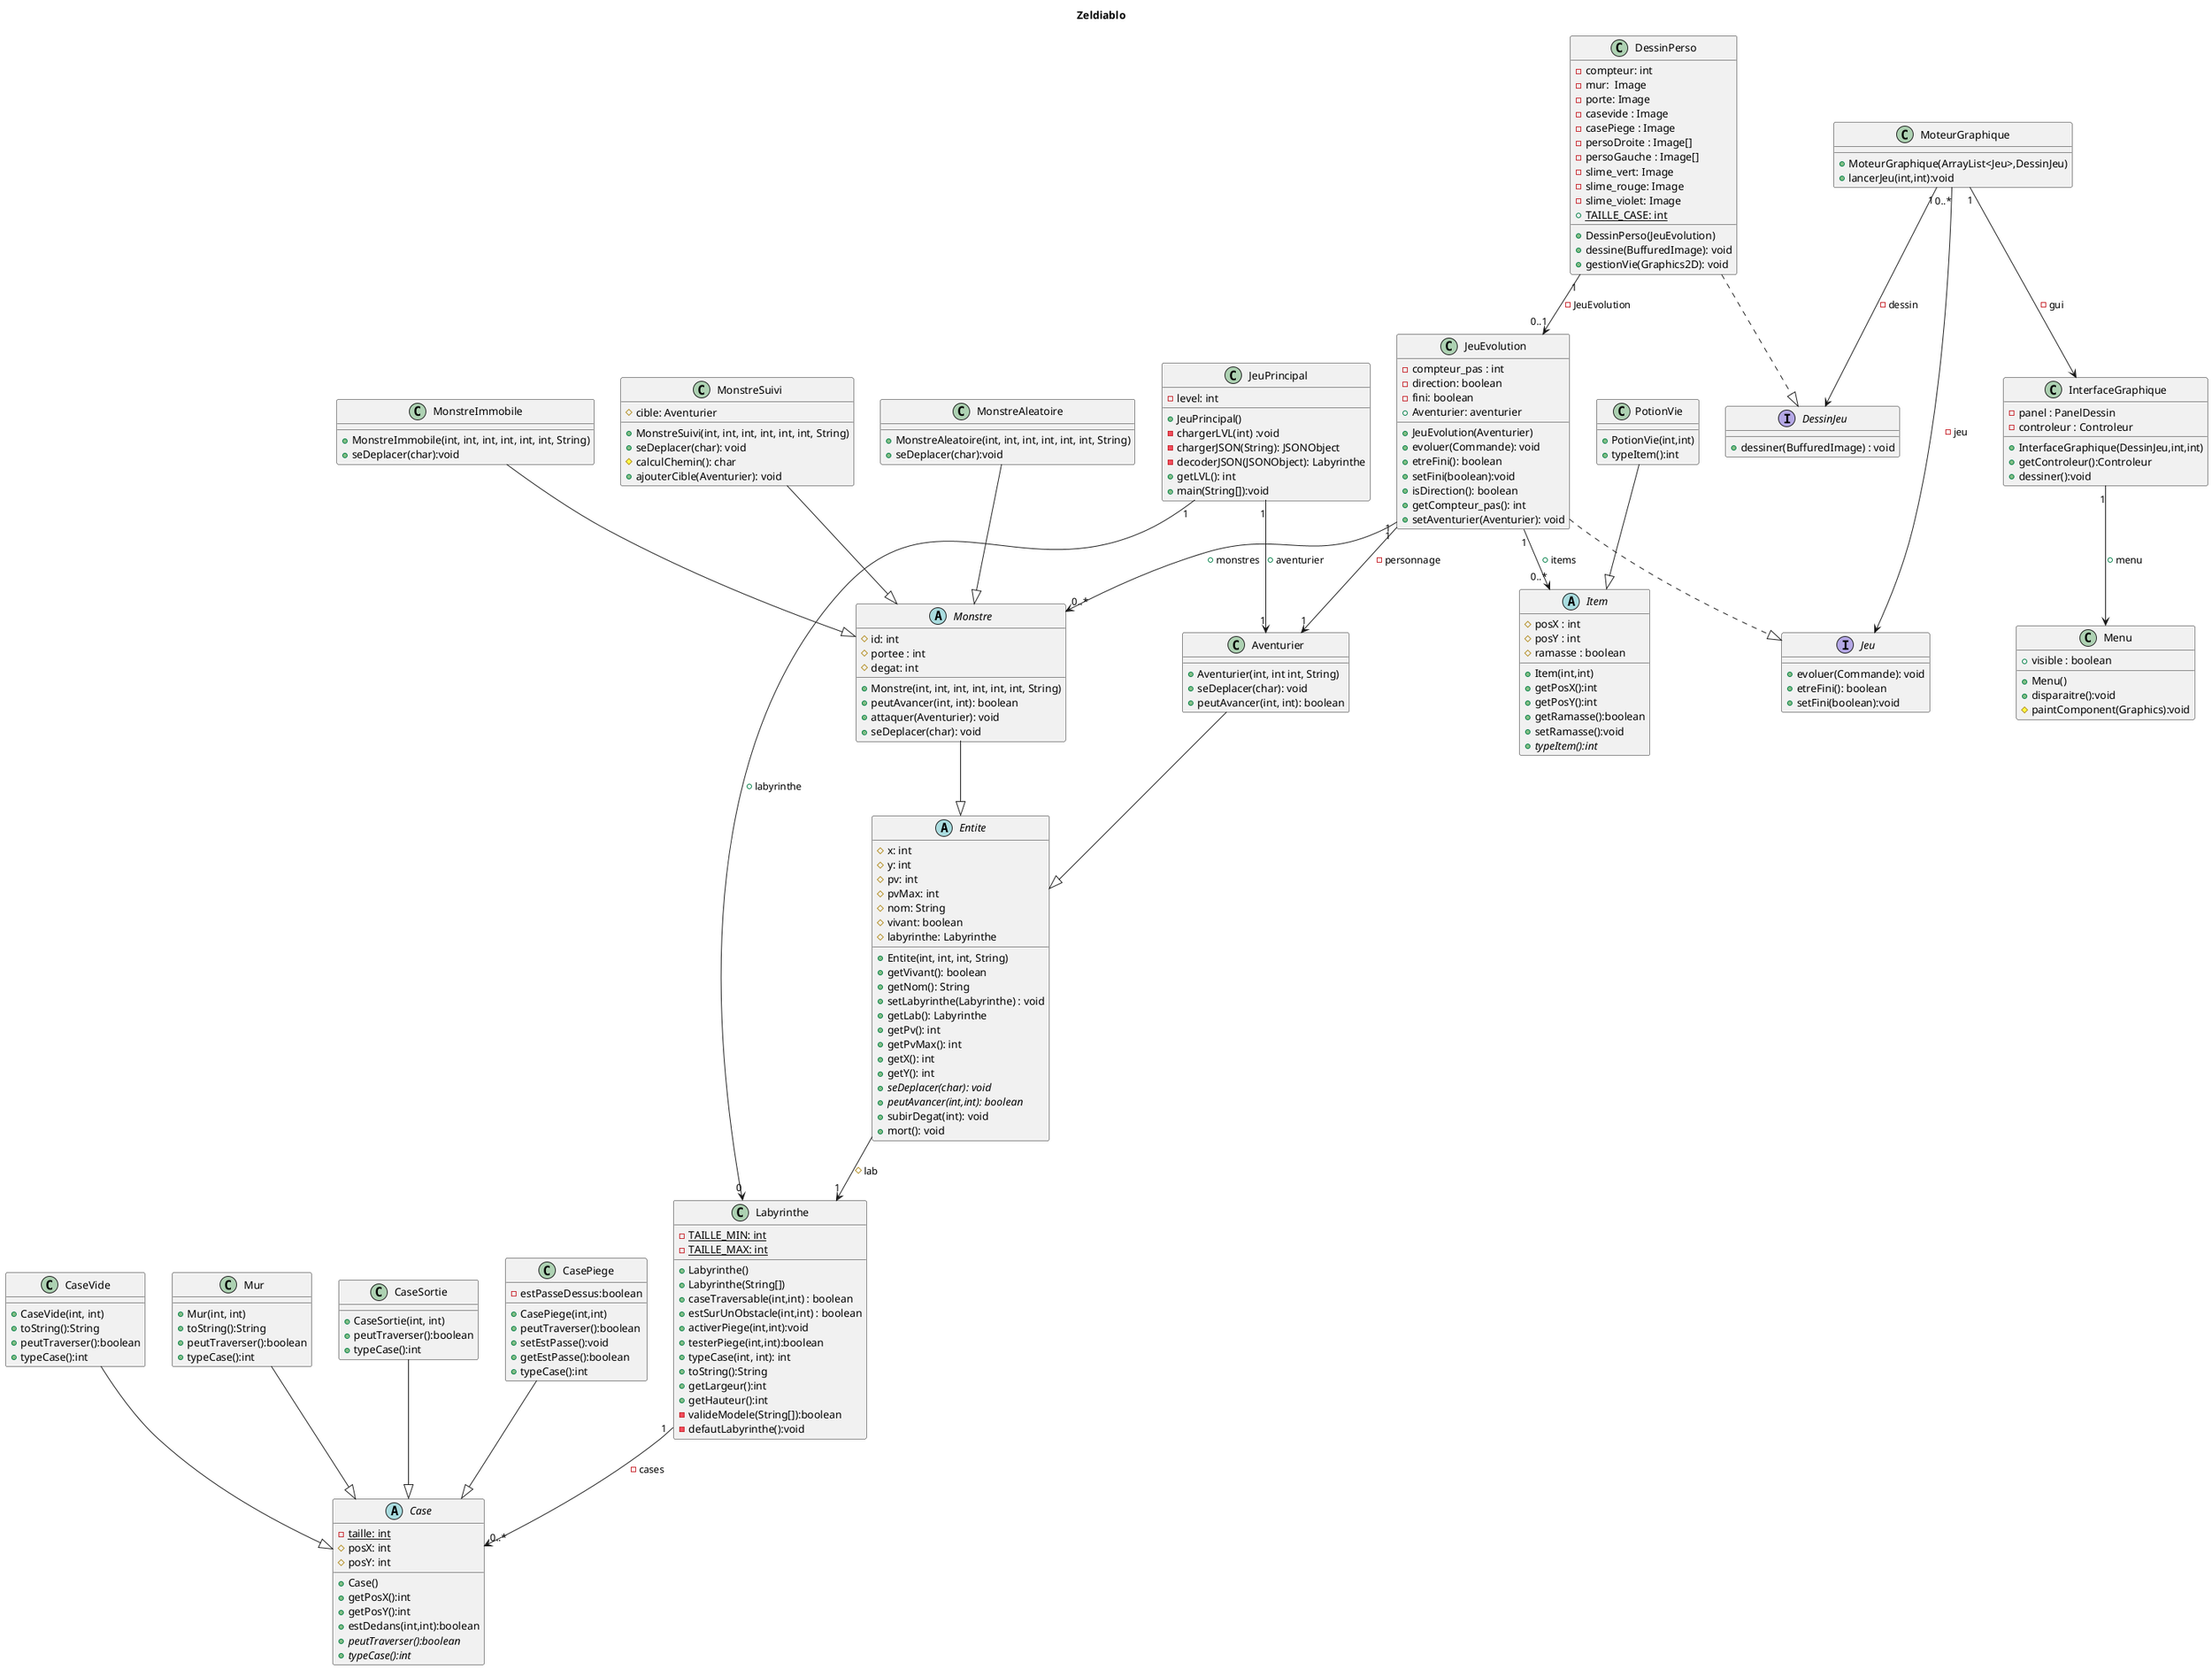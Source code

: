 @startuml
title Zeldiablo

interface Jeu {
    +evoluer(Commande): void
    +etreFini(): boolean
    +setFini(boolean):void
}

class InterfaceGraphique{
    -panel : PanelDessin
    -controleur : Controleur
    +InterfaceGraphique(DessinJeu,int,int)
    +getControleur():Controleur
    +dessiner():void
}

class JeuPrincipal {
    -level: int
    +JeuPrincipal()
    -chargerLVL(int) :void 
    -chargerJSON(String): JSONObject
    -decoderJSON(JSONObject): Labyrinthe
    +getLVL(): int
    +main(String[]):void
    
}

class JeuEvolution {
    -compteur_pas : int
    -direction: boolean
    -fini: boolean
    +Aventurier: aventurier
    +JeuEvolution(Aventurier)
    +evoluer(Commande): void
    +etreFini(): boolean
    +setFini(boolean):void
    +isDirection(): boolean
    +getCompteur_pas(): int
    +setAventurier(Aventurier): void
}


interface DessinJeu {
    +dessiner(BuffuredImage) : void
}

class Menu{
    +Menu()
    +disparaitre():void
    +visible : boolean
    #paintComponent(Graphics):void
}

class DessinPerso {
    -compteur: int
    -mur:  Image
    -porte: Image
    -casevide : Image
    -casePiege : Image
    -persoDroite : Image[]
    -persoGauche : Image[]
    -slime_vert: Image
    -slime_rouge: Image
    -slime_violet: Image
    +{static}TAILLE_CASE: int
    +DessinPerso(JeuEvolution)
    +dessine(BuffuredImage): void
    +gestionVie(Graphics2D): void
}
class MoteurGraphique{
    +MoteurGraphique(ArrayList<Jeu>,DessinJeu)
    +lancerJeu(int,int):void
}
class Labyrinthe {
    -{static}TAILLE_MIN: int
    -{static}TAILLE_MAX: int
    +Labyrinthe()
    +Labyrinthe(String[])
    +caseTraversable(int,int) : boolean
    +estSurUnObstacle(int,int) : boolean
    +activerPiege(int,int):void
    +testerPiege(int,int):boolean
    +typeCase(int, int): int
    +toString():String
    +getLargeur():int
    +getHauteur():int
    -valideModele(String[]):boolean
    -defautLabyrinthe():void
}


abstract Entite {
    #x: int
    #y: int
    #pv: int
    #pvMax: int
    #nom: String
    #vivant: boolean
    #labyrinthe: Labyrinthe

    +Entite(int, int, int, String)
    +getVivant(): boolean
    +getNom(): String
    +setLabyrinthe(Labyrinthe) : void
    +getLab(): Labyrinthe
    +getPv(): int
    +getPvMax(): int
    +getX(): int
    +getY(): int
    +{abstract}seDeplacer(char): void
    +{abstract}peutAvancer(int,int): boolean
    +subirDegat(int): void
    +mort(): void
}

class Aventurier {

    +Aventurier(int, int int, String)
    +seDeplacer(char): void
    +peutAvancer(int, int): boolean
}

abstract Monstre {
    #id: int
    #portee : int
    #degat: int
    +Monstre(int, int, int, int, int, int, String)
    +peutAvancer(int, int): boolean
    +attaquer(Aventurier): void
    +seDeplacer(char): void
}

class MonstreAleatoire {

    +MonstreAleatoire(int, int, int, int, int, int, String)
    +seDeplacer(char):void
}

class MonstreSuivi {
    #cible: Aventurier

    +MonstreSuivi(int, int, int, int, int, int, String)
    +seDeplacer(char): void
    #calculChemin(): char
    +ajouterCible(Aventurier): void
}

class MonstreImmobile {

    +MonstreImmobile(int, int, int, int, int, int, String)
    +seDeplacer(char):void
}

abstract Item{
    #posX : int
    #posY : int
    #ramasse : boolean
    +Item(int,int)
    +getPosX():int
    +getPosY():int
    +getRamasse():boolean
    +setRamasse():void
    +{abstract}typeItem():int
}

class PotionVie{
    +PotionVie(int,int)
    +typeItem():int
    
    
}

abstract Case {
    -{static} taille: int
    #posX: int
    #posY: int
    +Case()
    +getPosX():int
    +getPosY():int
    +estDedans(int,int):boolean
    +{abstract}peutTraverser():boolean
    +{abstract}typeCase():int
}

class CaseVide {
    +CaseVide(int, int)
    +toString():String
    +peutTraverser():boolean
    +typeCase():int
}

class Mur {
    +Mur(int, int)
    +toString():String
    +peutTraverser():boolean
    +typeCase():int
}

class CaseSortie {
    +CaseSortie(int, int)
    +peutTraverser():boolean
    +typeCase():int
}
class CasePiege {
    -estPasseDessus:boolean
    +CasePiege(int,int)
    +peutTraverser():boolean
    +setEstPasse():void
    +getEstPasse():boolean
    +typeCase():int
}



JeuPrincipal "1" --> "0" Labyrinthe : +labyrinthe
JeuPrincipal "1" --> "1" Aventurier : +aventurier

Entite --> "1" Labyrinthe : #lab

JeuEvolution "1" --> "1" Aventurier : -personnage
JeuEvolution ..|> Jeu
JeuEvolution "1" -->"0..*" Monstre : +monstres
JeuEvolution "1" -->"0..*" Item : +items

DessinPerso ..|> DessinJeu
DessinPerso "1" --> "0..1" JeuEvolution : -JeuEvolution

MoteurGraphique "1" --> DessinJeu : -dessin
MoteurGraphique "1" --> InterfaceGraphique : -gui
MoteurGraphique "0..*" --> Jeu : -jeu

InterfaceGraphique "1" --> Menu : +menu

PotionVie --|> Item

Aventurier --|> Entite

Labyrinthe "1" --> "0..*" Case : -cases

Monstre --|> Entite

CaseVide --|> Case

Mur --|> Case

CaseSortie--|> Case

CasePiege --|>Case

MonstreImmobile--|> Monstre

MonstreAleatoire--|> Monstre

MonstreSuivi--|> Monstre

@enduml